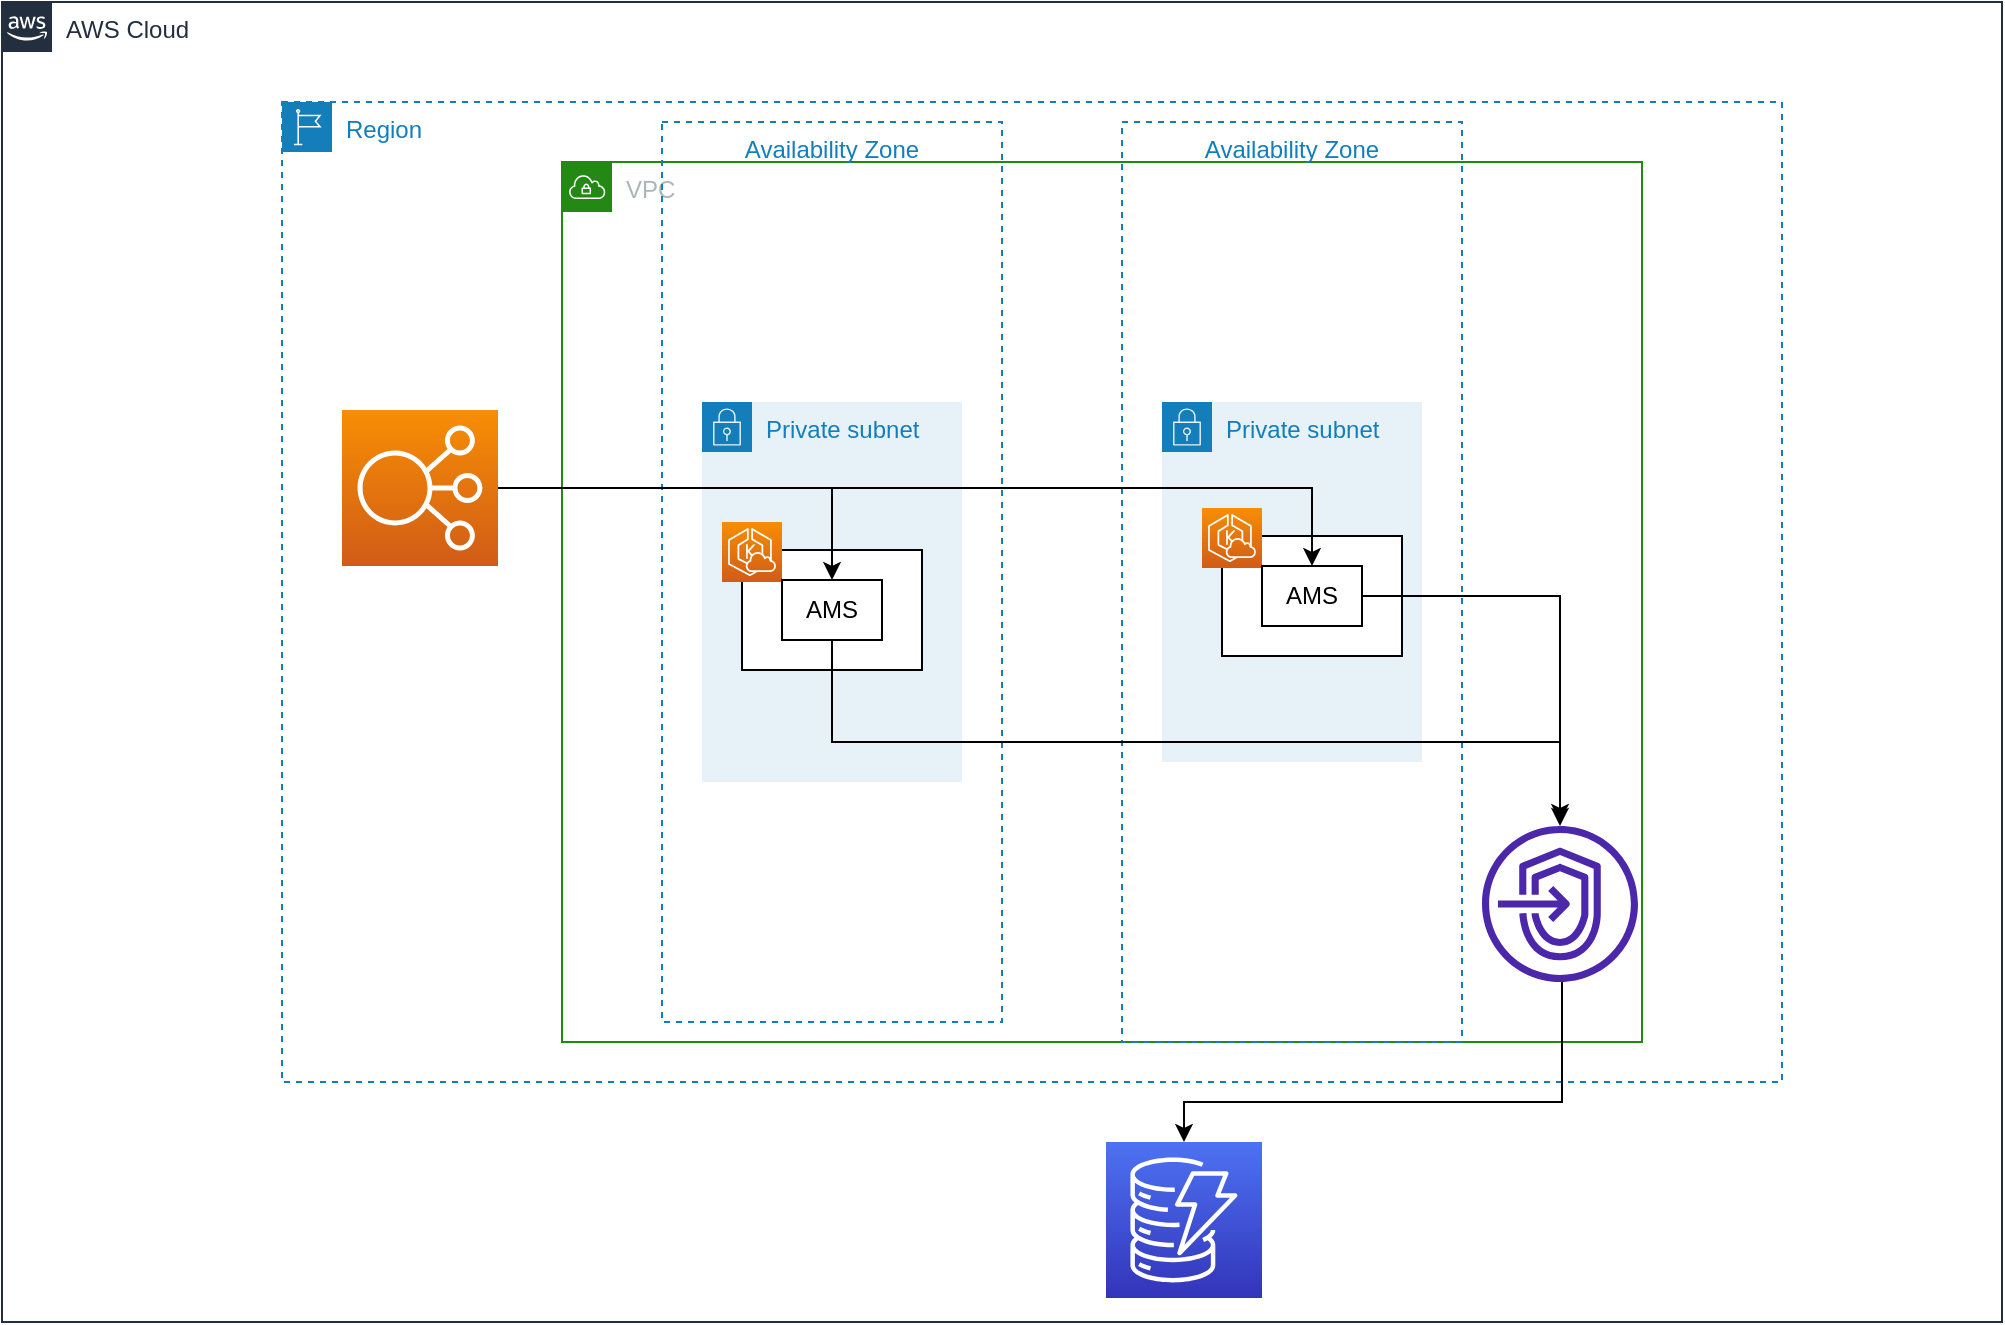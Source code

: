 <mxfile version="17.2.4" type="github">
  <diagram id="Ht1M8jgEwFfnCIfOTk4-" name="Page-1">
    <mxGraphModel dx="1422" dy="794" grid="1" gridSize="10" guides="1" tooltips="1" connect="1" arrows="1" fold="1" page="1" pageScale="1" pageWidth="1169" pageHeight="827" math="0" shadow="0">
      <root>
        <mxCell id="0" />
        <mxCell id="1" parent="0" />
        <mxCell id="BS2HCUqMPW_Un4Ivq9xh-9" value="AWS Cloud" style="points=[[0,0],[0.25,0],[0.5,0],[0.75,0],[1,0],[1,0.25],[1,0.5],[1,0.75],[1,1],[0.75,1],[0.5,1],[0.25,1],[0,1],[0,0.75],[0,0.5],[0,0.25]];outlineConnect=0;gradientColor=none;html=1;whiteSpace=wrap;fontSize=12;fontStyle=0;container=1;pointerEvents=0;collapsible=0;recursiveResize=0;shape=mxgraph.aws4.group;grIcon=mxgraph.aws4.group_aws_cloud_alt;strokeColor=#232F3E;fillColor=none;verticalAlign=top;align=left;spacingLeft=30;fontColor=#232F3E;dashed=0;" vertex="1" parent="1">
          <mxGeometry x="70" y="140" width="1000" height="660" as="geometry" />
        </mxCell>
        <mxCell id="BS2HCUqMPW_Un4Ivq9xh-10" value="Region" style="points=[[0,0],[0.25,0],[0.5,0],[0.75,0],[1,0],[1,0.25],[1,0.5],[1,0.75],[1,1],[0.75,1],[0.5,1],[0.25,1],[0,1],[0,0.75],[0,0.5],[0,0.25]];outlineConnect=0;gradientColor=none;html=1;whiteSpace=wrap;fontSize=12;fontStyle=0;container=1;pointerEvents=0;collapsible=0;recursiveResize=0;shape=mxgraph.aws4.group;grIcon=mxgraph.aws4.group_region;strokeColor=#147EBA;fillColor=none;verticalAlign=top;align=left;spacingLeft=30;fontColor=#147EBA;dashed=1;" vertex="1" parent="BS2HCUqMPW_Un4Ivq9xh-9">
          <mxGeometry x="140" y="50" width="750" height="490" as="geometry" />
        </mxCell>
        <mxCell id="BS2HCUqMPW_Un4Ivq9xh-13" value="VPC" style="points=[[0,0],[0.25,0],[0.5,0],[0.75,0],[1,0],[1,0.25],[1,0.5],[1,0.75],[1,1],[0.75,1],[0.5,1],[0.25,1],[0,1],[0,0.75],[0,0.5],[0,0.25]];outlineConnect=0;gradientColor=none;html=1;whiteSpace=wrap;fontSize=12;fontStyle=0;container=1;pointerEvents=0;collapsible=0;recursiveResize=0;shape=mxgraph.aws4.group;grIcon=mxgraph.aws4.group_vpc;strokeColor=#248814;fillColor=none;verticalAlign=top;align=left;spacingLeft=30;fontColor=#AAB7B8;dashed=0;" vertex="1" parent="BS2HCUqMPW_Un4Ivq9xh-10">
          <mxGeometry x="140" y="30" width="540" height="440" as="geometry" />
        </mxCell>
        <mxCell id="BS2HCUqMPW_Un4Ivq9xh-11" value="Availability Zone" style="fillColor=none;strokeColor=#147EBA;dashed=1;verticalAlign=top;fontStyle=0;fontColor=#147EBA;" vertex="1" parent="BS2HCUqMPW_Un4Ivq9xh-13">
          <mxGeometry x="50" y="-20" width="170" height="450" as="geometry" />
        </mxCell>
        <mxCell id="BS2HCUqMPW_Un4Ivq9xh-14" value="Private subnet" style="points=[[0,0],[0.25,0],[0.5,0],[0.75,0],[1,0],[1,0.25],[1,0.5],[1,0.75],[1,1],[0.75,1],[0.5,1],[0.25,1],[0,1],[0,0.75],[0,0.5],[0,0.25]];outlineConnect=0;gradientColor=none;html=1;whiteSpace=wrap;fontSize=12;fontStyle=0;container=1;pointerEvents=0;collapsible=0;recursiveResize=0;shape=mxgraph.aws4.group;grIcon=mxgraph.aws4.group_security_group;grStroke=0;strokeColor=#147EBA;fillColor=#E6F2F8;verticalAlign=top;align=left;spacingLeft=30;fontColor=#147EBA;dashed=0;" vertex="1" parent="BS2HCUqMPW_Un4Ivq9xh-13">
          <mxGeometry x="70" y="120" width="130" height="190" as="geometry" />
        </mxCell>
        <mxCell id="BS2HCUqMPW_Un4Ivq9xh-18" value="" style="group" vertex="1" connectable="0" parent="BS2HCUqMPW_Un4Ivq9xh-14">
          <mxGeometry x="10" y="60" width="100" height="74" as="geometry" />
        </mxCell>
        <mxCell id="BS2HCUqMPW_Un4Ivq9xh-17" value="" style="rounded=0;whiteSpace=wrap;html=1;" vertex="1" parent="BS2HCUqMPW_Un4Ivq9xh-18">
          <mxGeometry x="10" y="14" width="90" height="60" as="geometry" />
        </mxCell>
        <mxCell id="BS2HCUqMPW_Un4Ivq9xh-1" value="" style="sketch=0;points=[[0,0,0],[0.25,0,0],[0.5,0,0],[0.75,0,0],[1,0,0],[0,1,0],[0.25,1,0],[0.5,1,0],[0.75,1,0],[1,1,0],[0,0.25,0],[0,0.5,0],[0,0.75,0],[1,0.25,0],[1,0.5,0],[1,0.75,0]];outlineConnect=0;fontColor=#232F3E;gradientColor=#F78E04;gradientDirection=north;fillColor=#D05C17;strokeColor=#ffffff;dashed=0;verticalLabelPosition=bottom;verticalAlign=top;align=center;html=1;fontSize=12;fontStyle=0;aspect=fixed;shape=mxgraph.aws4.resourceIcon;resIcon=mxgraph.aws4.eks_cloud;" vertex="1" parent="BS2HCUqMPW_Un4Ivq9xh-18">
          <mxGeometry width="30" height="30" as="geometry" />
        </mxCell>
        <mxCell id="BS2HCUqMPW_Un4Ivq9xh-27" value="AMS" style="rounded=0;whiteSpace=wrap;html=1;" vertex="1" parent="BS2HCUqMPW_Un4Ivq9xh-18">
          <mxGeometry x="30" y="29" width="50" height="30" as="geometry" />
        </mxCell>
        <mxCell id="BS2HCUqMPW_Un4Ivq9xh-15" value="Private subnet" style="points=[[0,0],[0.25,0],[0.5,0],[0.75,0],[1,0],[1,0.25],[1,0.5],[1,0.75],[1,1],[0.75,1],[0.5,1],[0.25,1],[0,1],[0,0.75],[0,0.5],[0,0.25]];outlineConnect=0;gradientColor=none;html=1;whiteSpace=wrap;fontSize=12;fontStyle=0;container=1;pointerEvents=0;collapsible=0;recursiveResize=0;shape=mxgraph.aws4.group;grIcon=mxgraph.aws4.group_security_group;grStroke=0;strokeColor=#147EBA;fillColor=#E6F2F8;verticalAlign=top;align=left;spacingLeft=30;fontColor=#147EBA;dashed=0;" vertex="1" parent="BS2HCUqMPW_Un4Ivq9xh-13">
          <mxGeometry x="300" y="120" width="130" height="180" as="geometry" />
        </mxCell>
        <mxCell id="BS2HCUqMPW_Un4Ivq9xh-40" value="" style="sketch=0;outlineConnect=0;fontColor=#232F3E;gradientColor=none;fillColor=#4D27AA;strokeColor=none;dashed=0;verticalLabelPosition=bottom;verticalAlign=top;align=center;html=1;fontSize=12;fontStyle=0;aspect=fixed;pointerEvents=1;shape=mxgraph.aws4.endpoints;" vertex="1" parent="BS2HCUqMPW_Un4Ivq9xh-13">
          <mxGeometry x="460" y="332" width="78" height="78" as="geometry" />
        </mxCell>
        <mxCell id="BS2HCUqMPW_Un4Ivq9xh-12" value="Availability Zone" style="fillColor=none;strokeColor=#147EBA;dashed=1;verticalAlign=top;fontStyle=0;fontColor=#147EBA;" vertex="1" parent="BS2HCUqMPW_Un4Ivq9xh-13">
          <mxGeometry x="280" y="-20" width="170" height="460" as="geometry" />
        </mxCell>
        <mxCell id="BS2HCUqMPW_Un4Ivq9xh-32" value="" style="group" vertex="1" connectable="0" parent="BS2HCUqMPW_Un4Ivq9xh-13">
          <mxGeometry x="320" y="173" width="100" height="74" as="geometry" />
        </mxCell>
        <mxCell id="BS2HCUqMPW_Un4Ivq9xh-33" value="" style="rounded=0;whiteSpace=wrap;html=1;" vertex="1" parent="BS2HCUqMPW_Un4Ivq9xh-32">
          <mxGeometry x="10" y="14" width="90" height="60" as="geometry" />
        </mxCell>
        <mxCell id="BS2HCUqMPW_Un4Ivq9xh-34" value="" style="sketch=0;points=[[0,0,0],[0.25,0,0],[0.5,0,0],[0.75,0,0],[1,0,0],[0,1,0],[0.25,1,0],[0.5,1,0],[0.75,1,0],[1,1,0],[0,0.25,0],[0,0.5,0],[0,0.75,0],[1,0.25,0],[1,0.5,0],[1,0.75,0]];outlineConnect=0;fontColor=#232F3E;gradientColor=#F78E04;gradientDirection=north;fillColor=#D05C17;strokeColor=#ffffff;dashed=0;verticalLabelPosition=bottom;verticalAlign=top;align=center;html=1;fontSize=12;fontStyle=0;aspect=fixed;shape=mxgraph.aws4.resourceIcon;resIcon=mxgraph.aws4.eks_cloud;" vertex="1" parent="BS2HCUqMPW_Un4Ivq9xh-32">
          <mxGeometry width="30" height="30" as="geometry" />
        </mxCell>
        <mxCell id="BS2HCUqMPW_Un4Ivq9xh-35" value="AMS" style="rounded=0;whiteSpace=wrap;html=1;" vertex="1" parent="BS2HCUqMPW_Un4Ivq9xh-32">
          <mxGeometry x="30" y="29" width="50" height="30" as="geometry" />
        </mxCell>
        <mxCell id="BS2HCUqMPW_Un4Ivq9xh-42" style="edgeStyle=orthogonalEdgeStyle;rounded=0;orthogonalLoop=1;jettySize=auto;html=1;exitX=1;exitY=0.5;exitDx=0;exitDy=0;" edge="1" parent="BS2HCUqMPW_Un4Ivq9xh-13" source="BS2HCUqMPW_Un4Ivq9xh-35" target="BS2HCUqMPW_Un4Ivq9xh-40">
          <mxGeometry relative="1" as="geometry">
            <mxPoint x="420" y="217" as="sourcePoint" />
          </mxGeometry>
        </mxCell>
        <mxCell id="BS2HCUqMPW_Un4Ivq9xh-45" style="edgeStyle=orthogonalEdgeStyle;rounded=0;orthogonalLoop=1;jettySize=auto;html=1;entryX=0.5;entryY=-0.026;entryDx=0;entryDy=0;entryPerimeter=0;" edge="1" parent="BS2HCUqMPW_Un4Ivq9xh-13" source="BS2HCUqMPW_Un4Ivq9xh-27" target="BS2HCUqMPW_Un4Ivq9xh-40">
          <mxGeometry relative="1" as="geometry">
            <Array as="points">
              <mxPoint x="135" y="290" />
              <mxPoint x="499" y="290" />
            </Array>
          </mxGeometry>
        </mxCell>
        <mxCell id="BS2HCUqMPW_Un4Ivq9xh-16" value="" style="sketch=0;points=[[0,0,0],[0.25,0,0],[0.5,0,0],[0.75,0,0],[1,0,0],[0,1,0],[0.25,1,0],[0.5,1,0],[0.75,1,0],[1,1,0],[0,0.25,0],[0,0.5,0],[0,0.75,0],[1,0.25,0],[1,0.5,0],[1,0.75,0]];outlineConnect=0;fontColor=#232F3E;gradientColor=#F78E04;gradientDirection=north;fillColor=#D05C17;strokeColor=#ffffff;dashed=0;verticalLabelPosition=bottom;verticalAlign=top;align=center;html=1;fontSize=12;fontStyle=0;aspect=fixed;shape=mxgraph.aws4.resourceIcon;resIcon=mxgraph.aws4.elastic_load_balancing;" vertex="1" parent="BS2HCUqMPW_Un4Ivq9xh-10">
          <mxGeometry x="30" y="154" width="78" height="78" as="geometry" />
        </mxCell>
        <mxCell id="BS2HCUqMPW_Un4Ivq9xh-38" style="edgeStyle=orthogonalEdgeStyle;rounded=0;orthogonalLoop=1;jettySize=auto;html=1;entryX=0.5;entryY=0;entryDx=0;entryDy=0;" edge="1" parent="BS2HCUqMPW_Un4Ivq9xh-10" source="BS2HCUqMPW_Un4Ivq9xh-16" target="BS2HCUqMPW_Un4Ivq9xh-35">
          <mxGeometry relative="1" as="geometry" />
        </mxCell>
        <mxCell id="BS2HCUqMPW_Un4Ivq9xh-37" style="edgeStyle=orthogonalEdgeStyle;rounded=0;orthogonalLoop=1;jettySize=auto;html=1;entryX=0.5;entryY=0;entryDx=0;entryDy=0;" edge="1" parent="BS2HCUqMPW_Un4Ivq9xh-10" source="BS2HCUqMPW_Un4Ivq9xh-16" target="BS2HCUqMPW_Un4Ivq9xh-27">
          <mxGeometry relative="1" as="geometry">
            <mxPoint x="290" y="230" as="targetPoint" />
          </mxGeometry>
        </mxCell>
        <mxCell id="BS2HCUqMPW_Un4Ivq9xh-39" value="" style="sketch=0;points=[[0,0,0],[0.25,0,0],[0.5,0,0],[0.75,0,0],[1,0,0],[0,1,0],[0.25,1,0],[0.5,1,0],[0.75,1,0],[1,1,0],[0,0.25,0],[0,0.5,0],[0,0.75,0],[1,0.25,0],[1,0.5,0],[1,0.75,0]];outlineConnect=0;fontColor=#232F3E;gradientColor=#4D72F3;gradientDirection=north;fillColor=#3334B9;strokeColor=#ffffff;dashed=0;verticalLabelPosition=bottom;verticalAlign=top;align=center;html=1;fontSize=12;fontStyle=0;aspect=fixed;shape=mxgraph.aws4.resourceIcon;resIcon=mxgraph.aws4.dynamodb;" vertex="1" parent="BS2HCUqMPW_Un4Ivq9xh-9">
          <mxGeometry x="552" y="570" width="78" height="78" as="geometry" />
        </mxCell>
        <mxCell id="BS2HCUqMPW_Un4Ivq9xh-43" style="edgeStyle=orthogonalEdgeStyle;rounded=0;orthogonalLoop=1;jettySize=auto;html=1;" edge="1" parent="BS2HCUqMPW_Un4Ivq9xh-9" source="BS2HCUqMPW_Un4Ivq9xh-40" target="BS2HCUqMPW_Un4Ivq9xh-39">
          <mxGeometry relative="1" as="geometry">
            <Array as="points">
              <mxPoint x="780" y="550" />
              <mxPoint x="591" y="550" />
            </Array>
          </mxGeometry>
        </mxCell>
      </root>
    </mxGraphModel>
  </diagram>
</mxfile>
